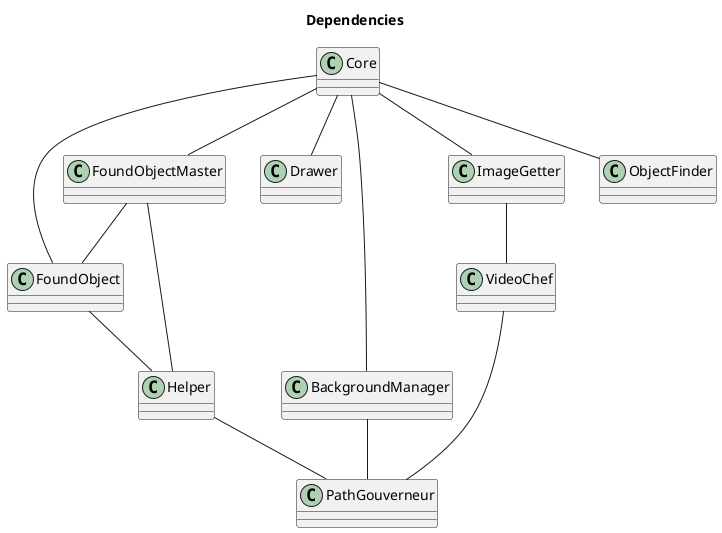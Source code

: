 @startuml swarch
title Dependencies



class Core
class Helper

class FoundObject
class FoundObjectMaster

class Drawer
class BackgroundManager
class PathGouverneur

class VideoChef
class ImageGetter
class ObjectFinder

Core -- FoundObject
Core -- FoundObjectMaster
Core -- Drawer
Core -- BackgroundManager
Core -- ImageGetter
Core -- ObjectFinder

Helper -- PathGouverneur

FoundObject -- Helper

FoundObjectMaster -- FoundObject
FoundObjectMaster -- Helper

BackgroundManager -- PathGouverneur

ImageGetter -- VideoChef

VideoChef -- PathGouverneur

@enduml